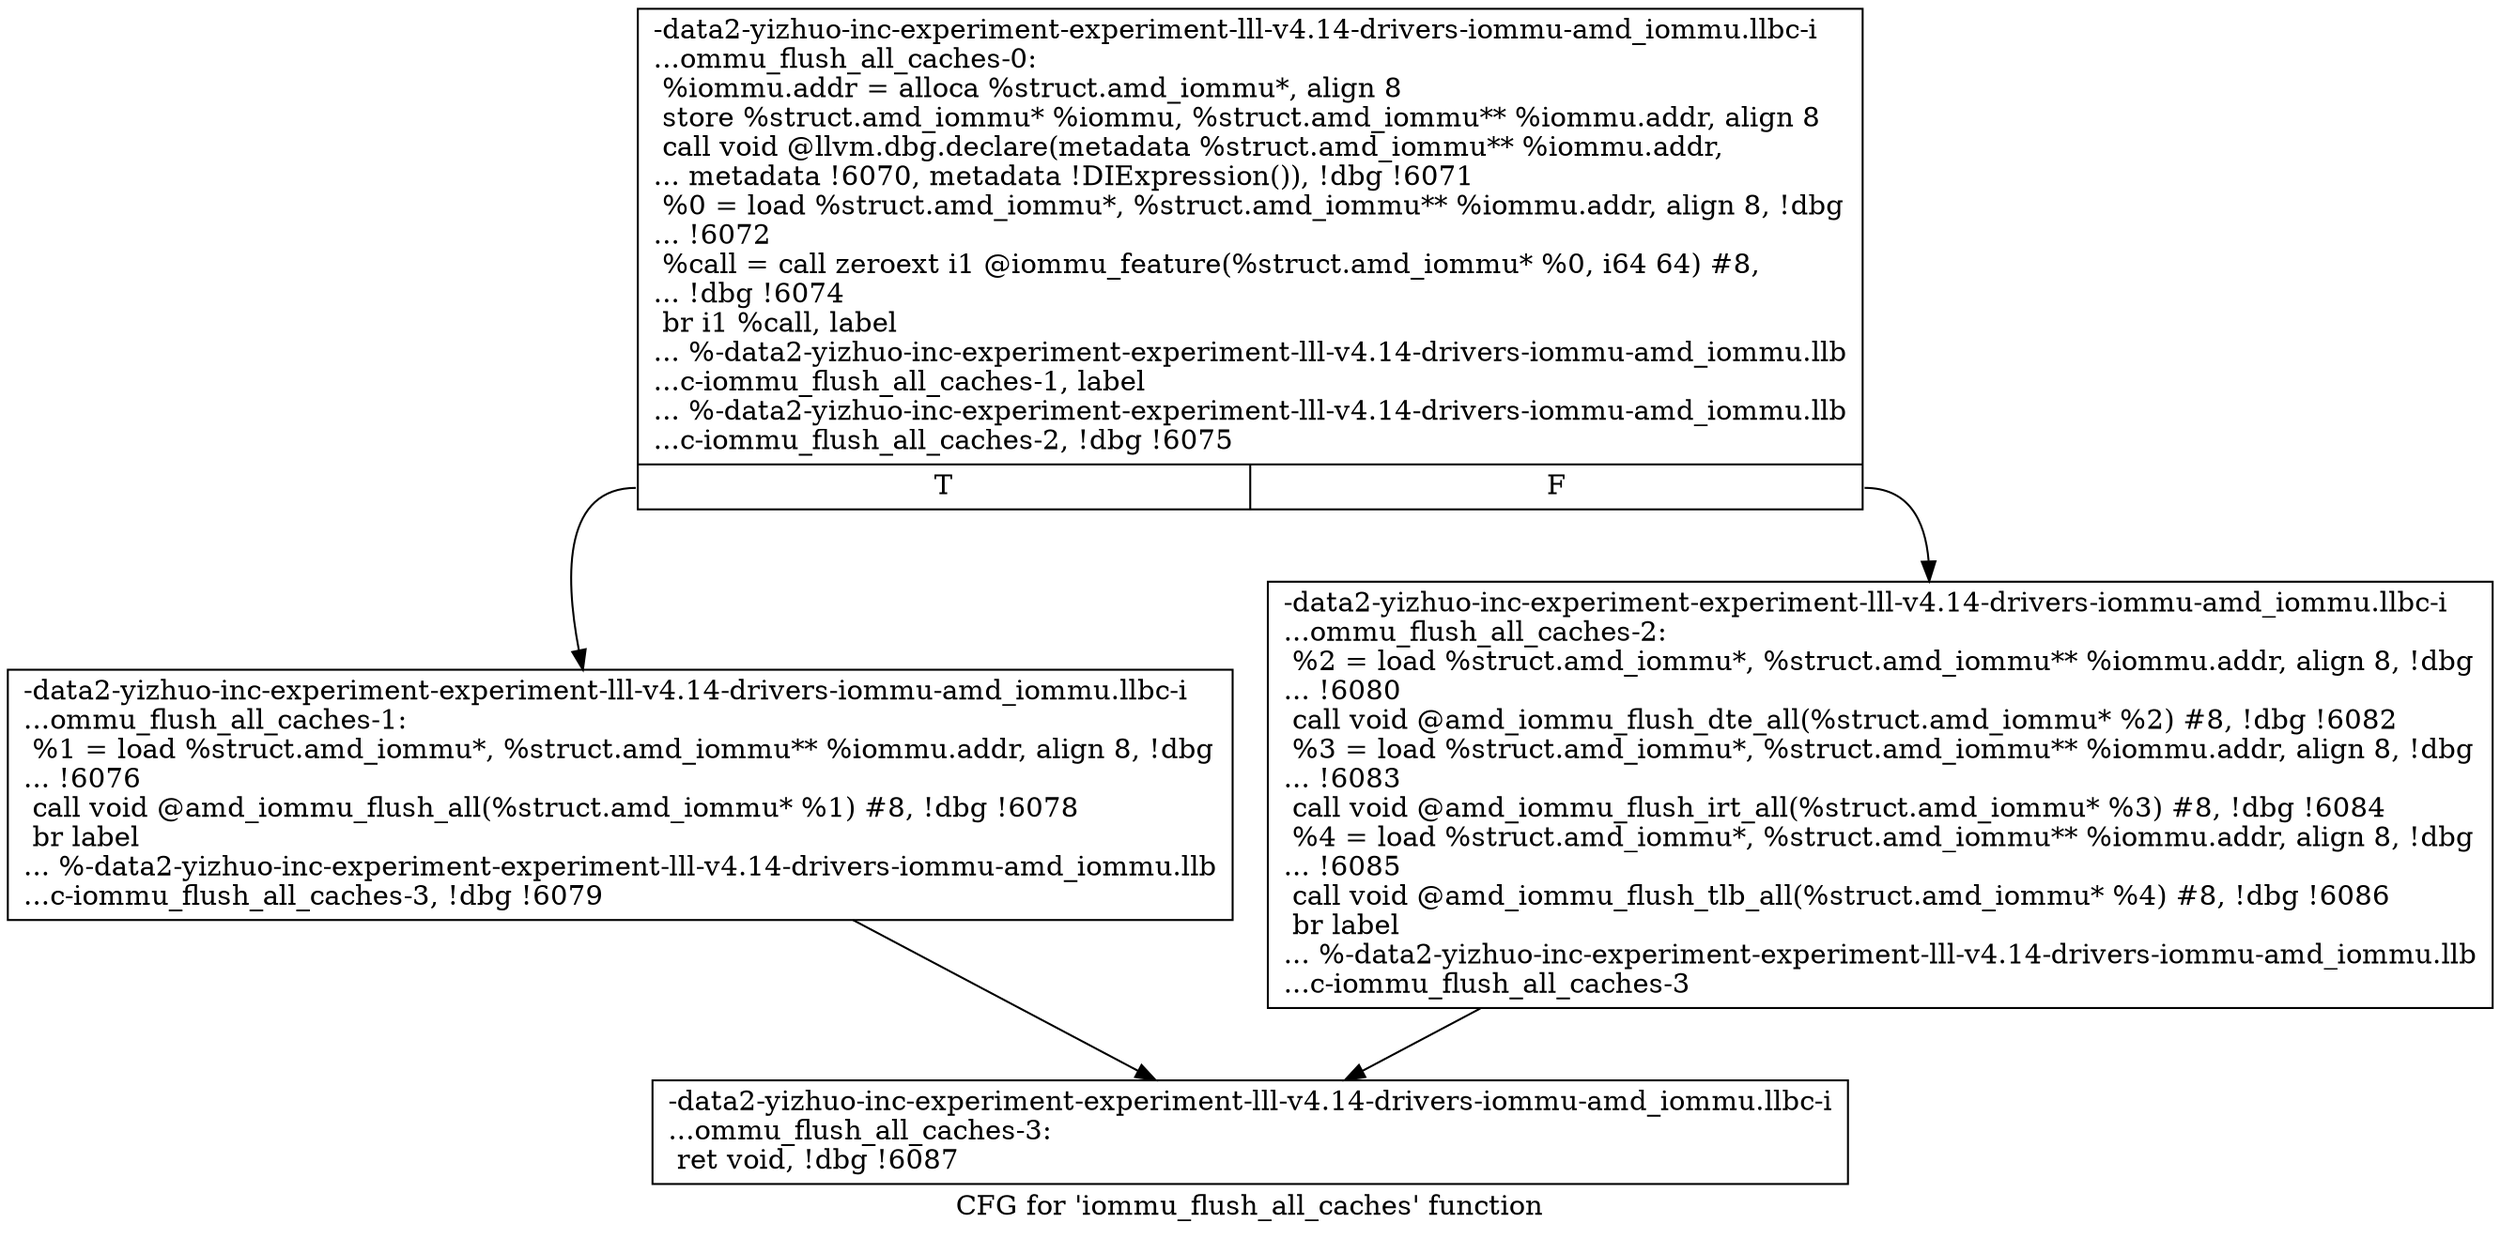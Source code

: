 digraph "CFG for 'iommu_flush_all_caches' function" {
	label="CFG for 'iommu_flush_all_caches' function";

	Node0x561b9464b220 [shape=record,label="{-data2-yizhuo-inc-experiment-experiment-lll-v4.14-drivers-iommu-amd_iommu.llbc-i\l...ommu_flush_all_caches-0:\l  %iommu.addr = alloca %struct.amd_iommu*, align 8\l  store %struct.amd_iommu* %iommu, %struct.amd_iommu** %iommu.addr, align 8\l  call void @llvm.dbg.declare(metadata %struct.amd_iommu** %iommu.addr,\l... metadata !6070, metadata !DIExpression()), !dbg !6071\l  %0 = load %struct.amd_iommu*, %struct.amd_iommu** %iommu.addr, align 8, !dbg\l... !6072\l  %call = call zeroext i1 @iommu_feature(%struct.amd_iommu* %0, i64 64) #8,\l... !dbg !6074\l  br i1 %call, label\l... %-data2-yizhuo-inc-experiment-experiment-lll-v4.14-drivers-iommu-amd_iommu.llb\l...c-iommu_flush_all_caches-1, label\l... %-data2-yizhuo-inc-experiment-experiment-lll-v4.14-drivers-iommu-amd_iommu.llb\l...c-iommu_flush_all_caches-2, !dbg !6075\l|{<s0>T|<s1>F}}"];
	Node0x561b9464b220:s0 -> Node0x561b9464bb00;
	Node0x561b9464b220:s1 -> Node0x561b9464bb50;
	Node0x561b9464bb00 [shape=record,label="{-data2-yizhuo-inc-experiment-experiment-lll-v4.14-drivers-iommu-amd_iommu.llbc-i\l...ommu_flush_all_caches-1: \l  %1 = load %struct.amd_iommu*, %struct.amd_iommu** %iommu.addr, align 8, !dbg\l... !6076\l  call void @amd_iommu_flush_all(%struct.amd_iommu* %1) #8, !dbg !6078\l  br label\l... %-data2-yizhuo-inc-experiment-experiment-lll-v4.14-drivers-iommu-amd_iommu.llb\l...c-iommu_flush_all_caches-3, !dbg !6079\l}"];
	Node0x561b9464bb00 -> Node0x561b9464bba0;
	Node0x561b9464bb50 [shape=record,label="{-data2-yizhuo-inc-experiment-experiment-lll-v4.14-drivers-iommu-amd_iommu.llbc-i\l...ommu_flush_all_caches-2: \l  %2 = load %struct.amd_iommu*, %struct.amd_iommu** %iommu.addr, align 8, !dbg\l... !6080\l  call void @amd_iommu_flush_dte_all(%struct.amd_iommu* %2) #8, !dbg !6082\l  %3 = load %struct.amd_iommu*, %struct.amd_iommu** %iommu.addr, align 8, !dbg\l... !6083\l  call void @amd_iommu_flush_irt_all(%struct.amd_iommu* %3) #8, !dbg !6084\l  %4 = load %struct.amd_iommu*, %struct.amd_iommu** %iommu.addr, align 8, !dbg\l... !6085\l  call void @amd_iommu_flush_tlb_all(%struct.amd_iommu* %4) #8, !dbg !6086\l  br label\l... %-data2-yizhuo-inc-experiment-experiment-lll-v4.14-drivers-iommu-amd_iommu.llb\l...c-iommu_flush_all_caches-3\l}"];
	Node0x561b9464bb50 -> Node0x561b9464bba0;
	Node0x561b9464bba0 [shape=record,label="{-data2-yizhuo-inc-experiment-experiment-lll-v4.14-drivers-iommu-amd_iommu.llbc-i\l...ommu_flush_all_caches-3: \l  ret void, !dbg !6087\l}"];
}
